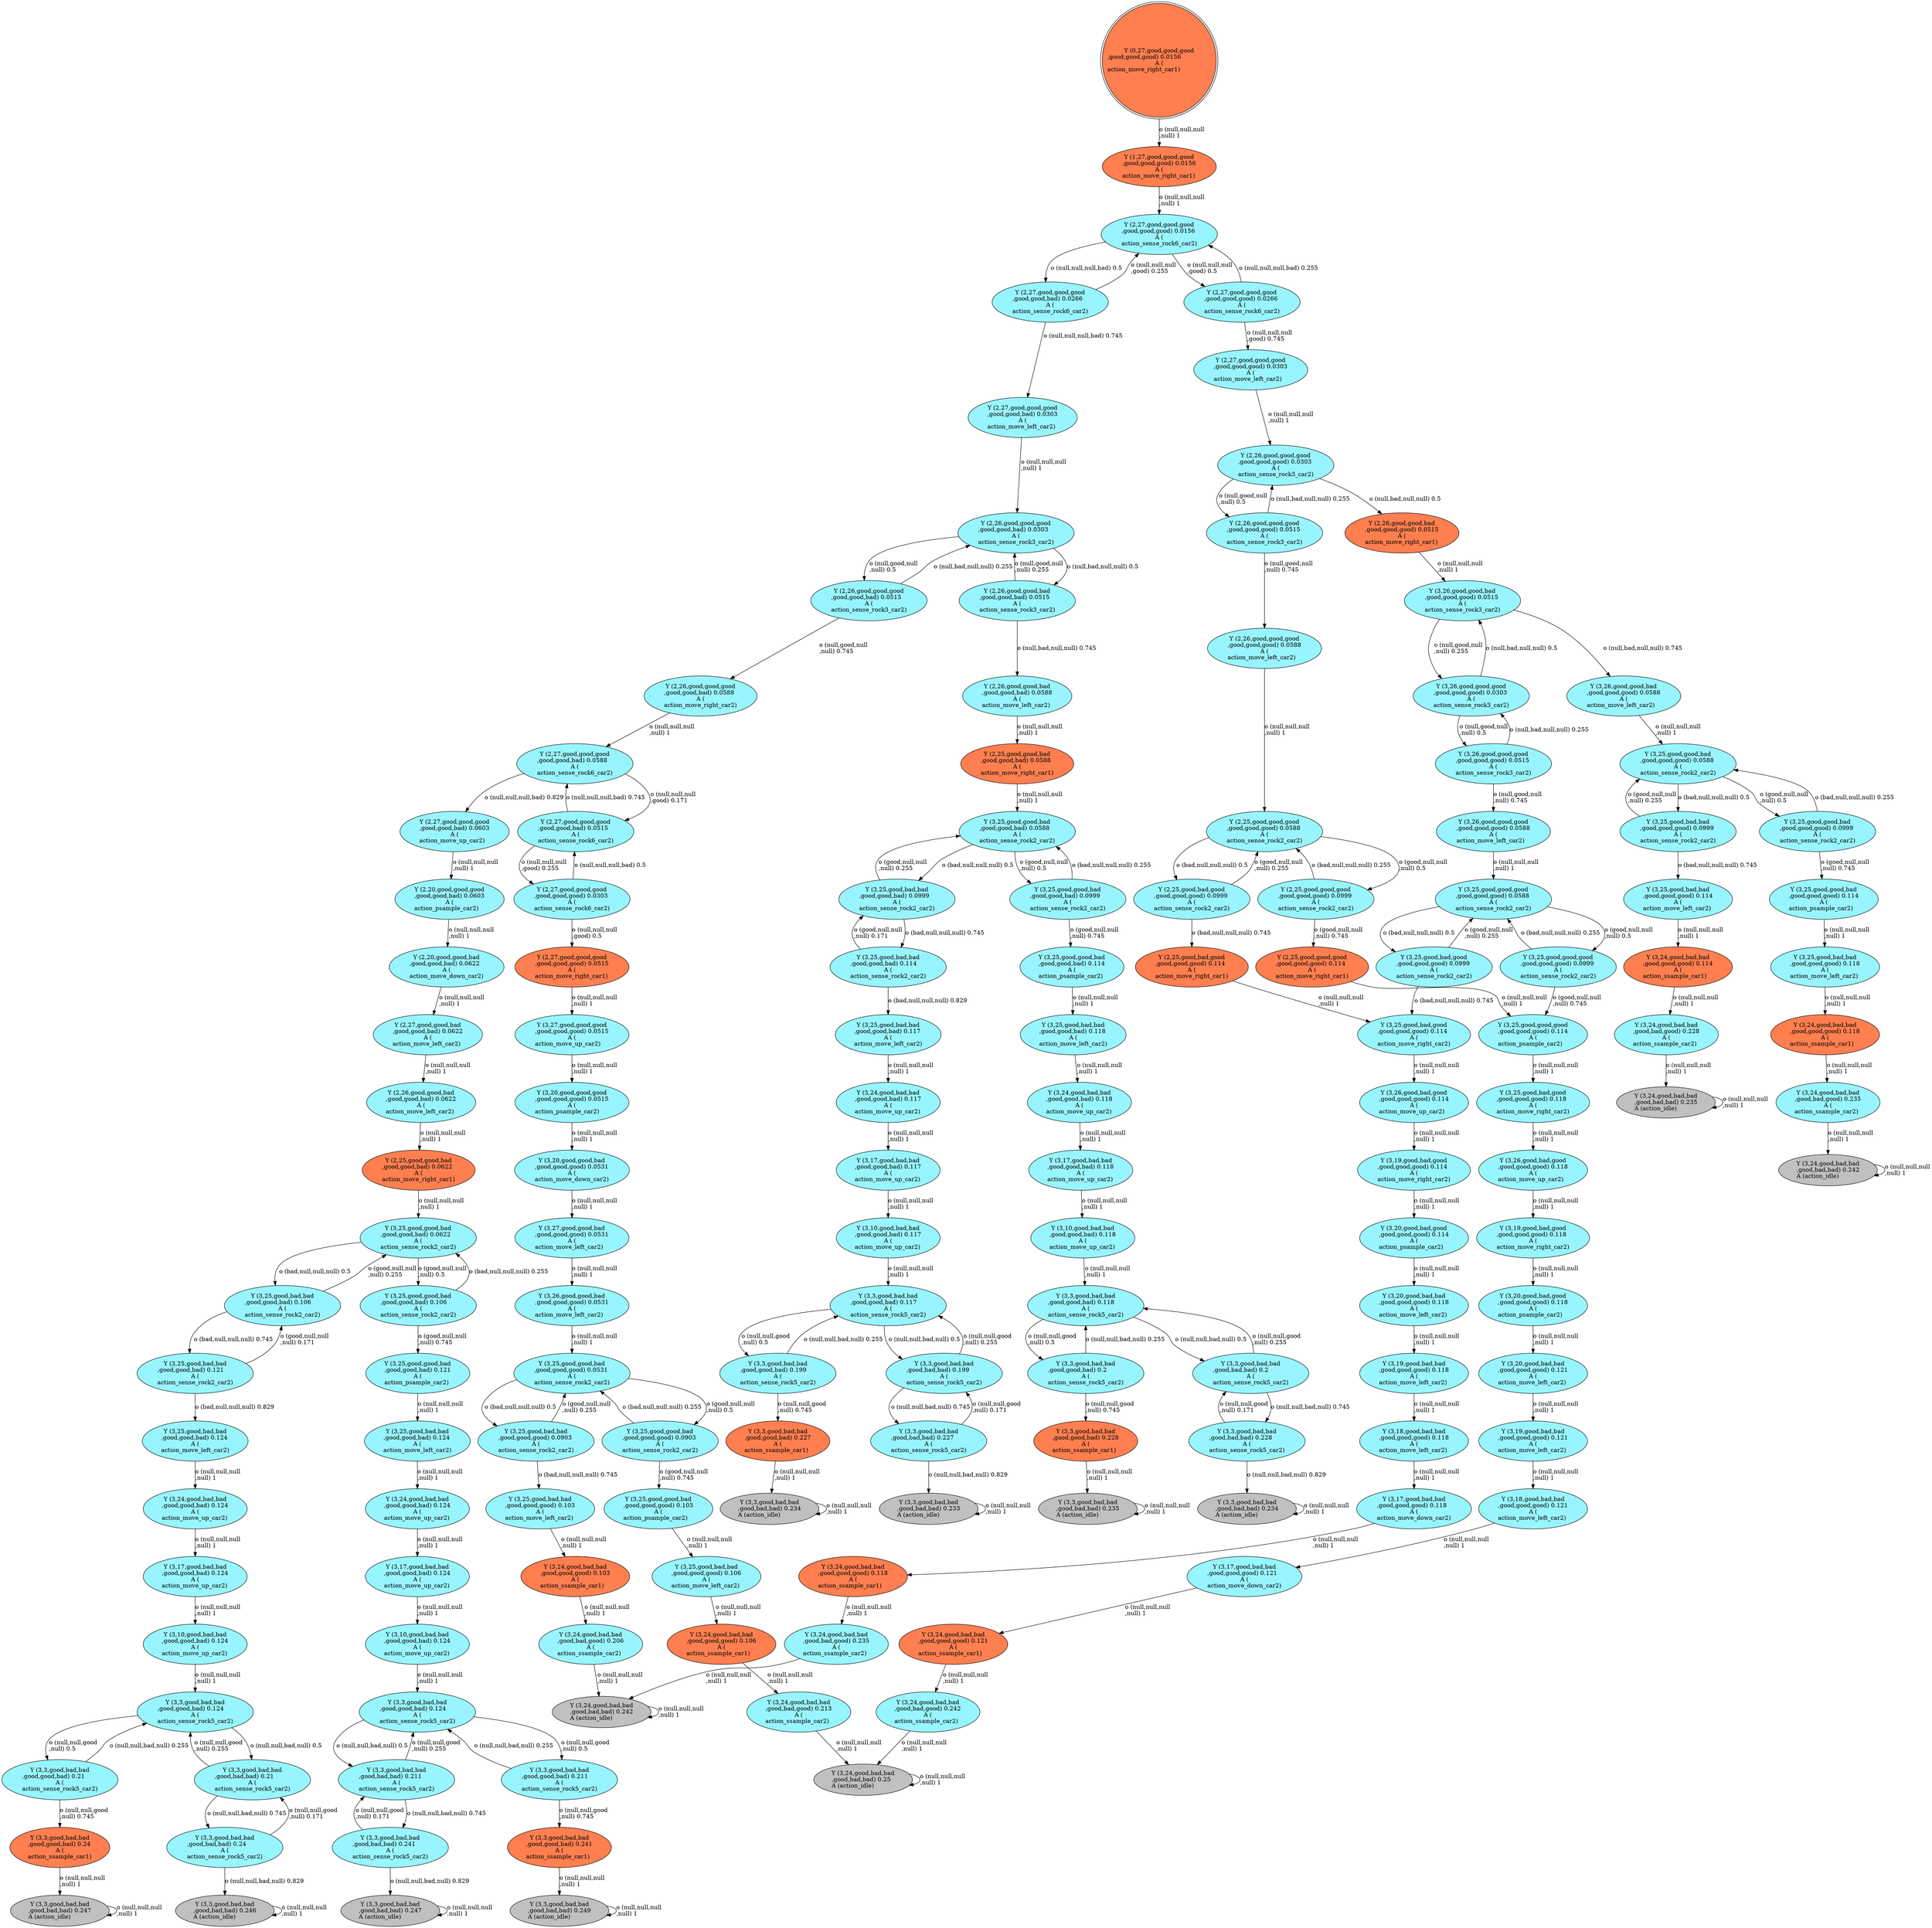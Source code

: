 digraph G {
root [color=black, fillcolor=coral, label="Y (0,27,good,good,good\n,good,good,good) 0.0156\lA (\naction_move_right_car1)\l", labeljust="l", shape=doublecircle, style=filled];
x0row198 [color=black, fillcolor=cadetblue1, label="Y (3,20,good,bad,bad\n,good,good,good) 0.121\lA (\naction_move_left_car2)\l", style=filled];
x0row208 [color=black, fillcolor=cadetblue1, label="Y (3,19,good,bad,bad\n,good,good,good) 0.121\lA (\naction_move_left_car2)\l", style=filled];
x0row293 [color=black, fillcolor=cadetblue1, label="Y (3,26,good,bad,good\n,good,good,good) 0.114\lA (\naction_move_up_car2)\l", style=filled];
x0row1513 [color=black, fillcolor=coral, label="Y (3,3,good,bad,bad\n,good,good,bad) 0.227\lA (\naction_ssample_car1)\l", style=filled];
x0row71 [color=black, fillcolor=cadetblue1, label="Y (2,26,good,good,good\n,good,good,good) 0.0515\lA (\naction_sense_rock3_car2)\l", style=filled];
x0row72 [color=black, fillcolor=coral, label="Y (2,26,good,good,bad\n,good,good,good) 0.0515\lA (\naction_move_right_car1)\l", style=filled];
x0row78 [color=black, fillcolor=cadetblue1, label="Y (3,26,good,good,good\n,good,good,good) 0.0515\lA (\naction_sense_rock3_car2)\l", style=filled];
x0row176 [color=black, fillcolor=cadetblue1, label="Y (3,19,good,bad,good\n,good,good,good) 0.118\lA (\naction_move_right_car2)\l", style=filled];
x0row186 [color=black, fillcolor=cadetblue1, label="Y (3,20,good,bad,good\n,good,good,good) 0.118\lA (\naction_psample_car2)\l", style=filled];
x0row36 [color=black, fillcolor=cadetblue1, label="Y (2,27,good,good,good\n,good,good,good) 0.0266\lA (\naction_sense_rock6_car2)\l", style=filled];
x0row37 [color=black, fillcolor=cadetblue1, label="Y (2,27,good,good,good\n,good,good,bad) 0.0266\lA (\naction_sense_rock6_car2)\l", style=filled];
x0row355 [color=black, fillcolor=cadetblue1, label="Y (3,18,good,bad,bad\n,good,good,good) 0.118\lA (\naction_move_left_car2)\l", style=filled];
x0row1445 [color=black, fillcolor=cadetblue1, label="Y (3,24,good,bad,bad\n,good,good,bad) 0.117\lA (\naction_move_up_car2)\l", style=filled];
x0row1458 [color=black, fillcolor=cadetblue1, label="Y (3,17,good,bad,bad\n,good,good,bad) 0.117\lA (\naction_move_up_car2)\l", style=filled];
x0row54 [color=black, fillcolor=cadetblue1, label="Y (2,26,good,good,good\n,good,good,good) 0.0303\lA (\naction_sense_rock3_car2)\l", style=filled];
x0row64 [color=black, fillcolor=cadetblue1, label="Y (3,26,good,good,good\n,good,good,good) 0.0303\lA (\naction_sense_rock3_car2)\l", style=filled];
x0row218 [color=black, fillcolor=cadetblue1, label="Y (3,18,good,bad,bad\n,good,good,good) 0.121\lA (\naction_move_left_car2)\l", style=filled];
x0row228 [color=black, fillcolor=cadetblue1, label="Y (3,17,good,bad,bad\n,good,good,good) 0.121\lA (\naction_move_down_car2)\l", style=filled];
x0row49 [color=black, fillcolor=cadetblue1, label="Y (2,27,good,good,good\n,good,good,good) 0.0303\lA (\naction_move_left_car2)\l", style=filled];
x0row239 [color=black, fillcolor=coral, label="Y (3,24,good,bad,bad\n,good,good,good) 0.121\lA (\naction_ssample_car1)\l", style=filled];
x0row246 [color=black, fillcolor=cadetblue1, label="Y (3,24,good,bad,bad\n,good,bad,good) 0.242\lA (\naction_ssample_car2)\l", style=filled];
x0row331 [color=black, fillcolor=cadetblue1, label="Y (3,20,good,bad,bad\n,good,good,good) 0.118\lA (\naction_move_left_car2)\l", style=filled];
x0row343 [color=black, fillcolor=cadetblue1, label="Y (3,19,good,bad,bad\n,good,good,good) 0.118\lA (\naction_move_left_car2)\l", style=filled];
x0row1279 [color=black, fillcolor=cadetblue1, label="Y (3,25,good,bad,bad\n,good,good,bad) 0.118\lA (\naction_move_left_car2)\l", style=filled];
x0row1280 [color=black, fillcolor=cadetblue1, label="Y (3,25,good,good,bad\n,good,good,bad) 0.0999\lA (\naction_sense_rock2_car2)\l", style=filled];
x0row1281 [color=black, fillcolor=cadetblue1, label="Y (3,25,good,bad,bad\n,good,good,bad) 0.0999\lA (\naction_sense_rock2_car2)\l", style=filled];
x0row1293 [color=black, fillcolor=cadetblue1, label="Y (3,25,good,good,bad\n,good,good,bad) 0.114\lA (\naction_psample_car2)\l", style=filled];
x0row121 [color=black, fillcolor=cadetblue1, label="Y (3,25,good,good,good\n,good,good,good) 0.0999\lA (\naction_sense_rock2_car2)\l", style=filled];
x0row127 [color=black, fillcolor=coral, label="Y (2,25,good,good,good\n,good,good,good) 0.114\lA (\naction_move_right_car1)\l", style=filled];
x0row1362 [color=black, fillcolor=cadetblue1, label="Y (3,3,good,bad,bad\n,good,bad,bad) 0.2\lA (\naction_sense_rock5_car2)\l", style=filled];
x0row1371 [color=black, fillcolor=coral, label="Y (3,3,good,bad,bad\n,good,good,bad) 0.228\lA (\naction_ssample_car1)\l", style=filled];
x0row106 [color=black, fillcolor=cadetblue1, label="Y (3,25,good,good,good\n,good,good,good) 0.0588\lA (\naction_sense_rock2_car2)\l", style=filled];
x0row112 [color=black, fillcolor=cadetblue1, label="Y (2,25,good,good,good\n,good,good,good) 0.0999\lA (\naction_sense_rock2_car2)\l", style=filled];
x0row113 [color=black, fillcolor=cadetblue1, label="Y (2,25,good,bad,good\n,good,good,good) 0.0999\lA (\naction_sense_rock2_car2)\l", style=filled];
x0row1544 [color=black, fillcolor=cadetblue1, label="Y (3,3,good,bad,bad\n,good,bad,bad) 0.227\lA (\naction_sense_rock5_car2)\l", style=filled];
x0row1555 [color=black, fillcolor=grey, label="Y (3,3,good,bad,bad\n,good,bad,bad) 0.233\lA (action_idle)\l", style=filled];
x0row1 [color=black, fillcolor=coral, label="Y (1,27,good,good,good\n,good,good,good) 0.0156\lA (\naction_move_right_car1)\l", style=filled];
x0row1130 [color=black, fillcolor=cadetblue1, label="Y (3,24,good,bad,bad\n,good,good,bad) 0.124\lA (\naction_move_up_car2)\l", style=filled];
x0row1141 [color=black, fillcolor=cadetblue1, label="Y (3,17,good,bad,bad\n,good,good,bad) 0.124\lA (\naction_move_up_car2)\l", style=filled];
x0row1152 [color=black, fillcolor=cadetblue1, label="Y (3,10,good,bad,bad\n,good,good,bad) 0.124\lA (\naction_move_up_car2)\l", style=filled];
x0row1163 [color=black, fillcolor=cadetblue1, label="Y (3,3,good,bad,bad\n,good,good,bad) 0.124\lA (\naction_sense_rock5_car2)\l", style=filled];
x0row1172 [color=black, fillcolor=grey, label="Y (3,3,good,bad,bad\n,good,bad,bad) 0.247\lA (action_idle)\l", style=filled];
x0row1176 [color=black, fillcolor=cadetblue1, label="Y (3,3,good,bad,bad\n,good,good,bad) 0.21\lA (\naction_sense_rock5_car2)\l", style=filled];
x0row1177 [color=black, fillcolor=cadetblue1, label="Y (3,3,good,bad,bad\n,good,bad,bad) 0.21\lA (\naction_sense_rock5_car2)\l", style=filled];
x0row1186 [color=black, fillcolor=coral, label="Y (3,3,good,bad,bad\n,good,good,bad) 0.24\lA (\naction_ssample_car1)\l", style=filled];
x0row135 [color=black, fillcolor=cadetblue1, label="Y (3,25,good,good,good\n,good,good,good) 0.114\lA (\naction_psample_car2)\l", style=filled];
x0row153 [color=black, fillcolor=cadetblue1, label="Y (3,25,good,bad,good\n,good,good,good) 0.118\lA (\naction_move_right_car2)\l", style=filled];
x0row412 [color=black, fillcolor=cadetblue1, label="Y (3,26,good,good,bad\n,good,good,good) 0.0515\lA (\naction_sense_rock3_car2)\l", style=filled];
x0row533 [color=black, fillcolor=cadetblue1, label="Y (3,25,good,good,bad\n,good,good,good) 0.114\lA (\naction_psample_car2)\l", style=filled];
x0row1315 [color=black, fillcolor=cadetblue1, label="Y (3,24,good,bad,bad\n,good,good,bad) 0.118\lA (\naction_move_up_car2)\l", style=filled];
x0row556 [color=black, fillcolor=coral, label="Y (3,24,good,bad,bad\n,good,good,good) 0.118\lA (\naction_ssample_car1)\l", style=filled];
x0row567 [color=black, fillcolor=cadetblue1, label="Y (3,24,good,bad,bad\n,good,bad,good) 0.235\lA (\naction_ssample_car2)\l", style=filled];
x0row921 [color=black, fillcolor=cadetblue1, label="Y (2,20,good,good,good\n,good,good,bad) 0.0603\lA (\naction_psample_car2)\l", style=filled];
x0row935 [color=black, fillcolor=cadetblue1, label="Y (2,20,good,good,bad\n,good,good,bad) 0.0622\lA (\naction_move_down_car2)\l", style=filled];
x0row1396 [color=black, fillcolor=cadetblue1, label="Y (3,3,good,bad,bad\n,good,bad,bad) 0.228\lA (\naction_sense_rock5_car2)\l", style=filled];
x0row658 [color=black, fillcolor=cadetblue1, label="Y (2,27,good,good,good\n,good,good,bad) 0.0303\lA (\naction_move_left_car2)\l", style=filled];
x0row663 [color=black, fillcolor=cadetblue1, label="Y (2,26,good,good,good\n,good,good,bad) 0.0303\lA (\naction_sense_rock3_car2)\l", style=filled];
x0row1036 [color=black, fillcolor=cadetblue1, label="Y (3,17,good,bad,bad\n,good,good,bad) 0.124\lA (\naction_move_up_car2)\l", style=filled];
x0row1044 [color=black, fillcolor=cadetblue1, label="Y (3,10,good,bad,bad\n,good,good,bad) 0.124\lA (\naction_move_up_car2)\l", style=filled];
x0row901 [color=black, fillcolor=cadetblue1, label="Y (3,24,good,bad,bad\n,good,bad,good) 0.206\lA (\naction_ssample_car2)\l", style=filled];
x0row1327 [color=black, fillcolor=cadetblue1, label="Y (3,17,good,bad,bad\n,good,good,bad) 0.118\lA (\naction_move_up_car2)\l", style=filled];
x0row1337 [color=black, fillcolor=cadetblue1, label="Y (3,10,good,bad,bad\n,good,good,bad) 0.118\lA (\naction_move_up_car2)\l", style=filled];
x0row996 [color=black, fillcolor=cadetblue1, label="Y (3,25,good,bad,bad\n,good,good,bad) 0.124\lA (\naction_move_left_car2)\l", style=filled];
x0row998 [color=black, fillcolor=cadetblue1, label="Y (3,25,good,bad,bad\n,good,good,bad) 0.106\lA (\naction_sense_rock2_car2)\l", style=filled];
x0row997 [color=black, fillcolor=cadetblue1, label="Y (3,25,good,good,bad\n,good,good,bad) 0.106\lA (\naction_sense_rock2_car2)\l", style=filled];
x0row1008 [color=black, fillcolor=cadetblue1, label="Y (3,25,good,good,bad\n,good,good,bad) 0.121\lA (\naction_psample_car2)\l", style=filled];
x0row972 [color=black, fillcolor=coral, label="Y (2,25,good,good,bad\n,good,good,bad) 0.0622\lA (\naction_move_right_car1)\l", style=filled];
x0row980 [color=black, fillcolor=cadetblue1, label="Y (3,25,good,good,bad\n,good,good,bad) 0.0622\lA (\naction_sense_rock2_car2)\l", style=filled];
x0row255 [color=black, fillcolor=grey, label="Y (3,24,good,bad,bad\n,good,bad,bad) 0.25\lA (action_idle)\l", style=filled];
x0row367 [color=black, fillcolor=cadetblue1, label="Y (3,17,good,bad,bad\n,good,good,good) 0.118\lA (\naction_move_down_car2)\l", style=filled];
x0row380 [color=black, fillcolor=coral, label="Y (3,24,good,bad,bad\n,good,good,good) 0.118\lA (\naction_ssample_car1)\l", style=filled];
x0row389 [color=black, fillcolor=cadetblue1, label="Y (3,24,good,bad,bad\n,good,bad,good) 0.235\lA (\naction_ssample_car2)\l", style=filled];
x0row263 [color=black, fillcolor=cadetblue1, label="Y (3,25,good,bad,good\n,good,good,good) 0.0999\lA (\naction_sense_rock2_car2)\l", style=filled];
x0row269 [color=black, fillcolor=coral, label="Y (2,25,good,bad,good\n,good,good,good) 0.114\lA (\naction_move_right_car1)\l", style=filled];
x0row277 [color=black, fillcolor=cadetblue1, label="Y (3,25,good,bad,good\n,good,good,good) 0.114\lA (\naction_move_right_car2)\l", style=filled];
x0row305 [color=black, fillcolor=cadetblue1, label="Y (3,19,good,bad,good\n,good,good,good) 0.114\lA (\naction_move_right_car2)\l", style=filled];
x0row317 [color=black, fillcolor=cadetblue1, label="Y (3,20,good,bad,good\n,good,good,good) 0.114\lA (\naction_psample_car2)\l", style=filled];
x0row13 [color=black, fillcolor=cadetblue1, label="Y (2,27,good,good,good\n,good,good,good) 0.0156\lA (\naction_sense_rock6_car2)\l", style=filled];
x0row1471 [color=black, fillcolor=cadetblue1, label="Y (3,10,good,bad,bad\n,good,good,bad) 0.117\lA (\naction_move_up_car2)\l", style=filled];
x0row1484 [color=black, fillcolor=cadetblue1, label="Y (3,3,good,bad,bad\n,good,good,bad) 0.117\lA (\naction_sense_rock5_car2)\l", style=filled];
x0row1495 [color=black, fillcolor=grey, label="Y (3,3,good,bad,bad\n,good,bad,bad) 0.234\lA (action_idle)\l", style=filled];
x0row1502 [color=black, fillcolor=cadetblue1, label="Y (3,3,good,bad,bad\n,good,bad,bad) 0.199\lA (\naction_sense_rock5_car2)\l", style=filled];
x0row1501 [color=black, fillcolor=cadetblue1, label="Y (3,3,good,bad,bad\n,good,good,bad) 0.199\lA (\naction_sense_rock5_car2)\l", style=filled];
x0row164 [color=black, fillcolor=cadetblue1, label="Y (3,26,good,bad,good\n,good,good,good) 0.118\lA (\naction_move_up_car2)\l", style=filled];
x0row86 [color=black, fillcolor=cadetblue1, label="Y (2,26,good,good,good\n,good,good,good) 0.0588\lA (\naction_move_left_car2)\l", style=filled];
x0row92 [color=black, fillcolor=cadetblue1, label="Y (3,26,good,good,good\n,good,good,good) 0.0588\lA (\naction_move_left_car2)\l", style=filled];
x0row95 [color=black, fillcolor=cadetblue1, label="Y (2,25,good,good,good\n,good,good,good) 0.0588\lA (\naction_sense_rock2_car2)\l", style=filled];
x0row950 [color=black, fillcolor=cadetblue1, label="Y (2,27,good,good,bad\n,good,good,bad) 0.0622\lA (\naction_move_left_car2)\l", style=filled];
x0row961 [color=black, fillcolor=cadetblue1, label="Y (2,26,good,good,bad\n,good,good,bad) 0.0622\lA (\naction_move_left_car2)\l", style=filled];
x0row1089 [color=black, fillcolor=cadetblue1, label="Y (3,3,good,bad,bad\n,good,bad,bad) 0.241\lA (\naction_sense_rock5_car2)\l", style=filled];
x0row1096 [color=black, fillcolor=grey, label="Y (3,3,good,bad,bad\n,good,bad,bad) 0.247\lA (action_idle)\l", style=filled];
x0row857 [color=black, fillcolor=coral, label="Y (3,24,good,bad,bad\n,good,good,good) 0.106\lA (\naction_ssample_car1)\l", style=filled];
x0row866 [color=black, fillcolor=cadetblue1, label="Y (3,24,good,bad,bad\n,good,bad,good) 0.213\lA (\naction_ssample_car2)\l", style=filled];
x0row1026 [color=black, fillcolor=cadetblue1, label="Y (3,24,good,bad,bad\n,good,good,bad) 0.124\lA (\naction_move_up_car2)\l", style=filled];
x0row520 [color=black, fillcolor=cadetblue1, label="Y (3,25,good,bad,bad\n,good,good,good) 0.0999\lA (\naction_sense_rock2_car2)\l", style=filled];
x0row518 [color=black, fillcolor=cadetblue1, label="Y (3,25,good,bad,bad\n,good,good,good) 0.118\lA (\naction_move_left_car2)\l", style=filled];
x0row519 [color=black, fillcolor=cadetblue1, label="Y (3,25,good,good,bad\n,good,good,good) 0.0999\lA (\naction_sense_rock2_car2)\l", style=filled];
x0row813 [color=black, fillcolor=cadetblue1, label="Y (3,25,good,good,bad\n,good,good,good) 0.0531\lA (\naction_sense_rock2_car2)\l", style=filled];
x0row825 [color=black, fillcolor=cadetblue1, label="Y (3,25,good,bad,bad\n,good,good,good) 0.106\lA (\naction_move_left_car2)\l", style=filled];
x0row826 [color=black, fillcolor=cadetblue1, label="Y (3,25,good,good,bad\n,good,good,good) 0.0903\lA (\naction_sense_rock2_car2)\l", style=filled];
x0row827 [color=black, fillcolor=cadetblue1, label="Y (3,25,good,bad,bad\n,good,good,good) 0.0903\lA (\naction_sense_rock2_car2)\l", style=filled];
x0row1405 [color=black, fillcolor=grey, label="Y (3,3,good,bad,bad\n,good,bad,bad) 0.234\lA (action_idle)\l", style=filled];
x0row793 [color=black, fillcolor=cadetblue1, label="Y (3,27,good,good,bad\n,good,good,good) 0.0531\lA (\naction_move_left_car2)\l", style=filled];
x0row803 [color=black, fillcolor=cadetblue1, label="Y (3,26,good,good,bad\n,good,good,good) 0.0531\lA (\naction_move_left_car2)\l", style=filled];
x0row883 [color=black, fillcolor=cadetblue1, label="Y (3,25,good,bad,bad\n,good,good,good) 0.103\lA (\naction_move_left_car2)\l", style=filled];
x0row891 [color=black, fillcolor=coral, label="Y (3,24,good,bad,bad\n,good,good,good) 0.103\lA (\naction_ssample_car1)\l", style=filled];
x0row681 [color=black, fillcolor=cadetblue1, label="Y (2,26,good,good,bad\n,good,good,bad) 0.0515\lA (\naction_sense_rock3_car2)\l", style=filled];
x0row680 [color=black, fillcolor=cadetblue1, label="Y (2,26,good,good,good\n,good,good,bad) 0.0515\lA (\naction_sense_rock3_car2)\l", style=filled];
x0row695 [color=black, fillcolor=cadetblue1, label="Y (2,26,good,good,good\n,good,good,bad) 0.0588\lA (\naction_move_right_car2)\l", style=filled];
x0row768 [color=black, fillcolor=cadetblue1, label="Y (3,20,good,good,good\n,good,good,good) 0.0515\lA (\naction_psample_car2)\l", style=filled];
x0row779 [color=black, fillcolor=cadetblue1, label="Y (3,20,good,good,bad\n,good,good,good) 0.0531\lA (\naction_move_down_car2)\l", style=filled];
x0row1422 [color=black, fillcolor=cadetblue1, label="Y (3,25,good,bad,bad\n,good,good,bad) 0.114\lA (\naction_sense_rock2_car2)\l", style=filled];
x0row1435 [color=black, fillcolor=cadetblue1, label="Y (3,25,good,bad,bad\n,good,good,bad) 0.117\lA (\naction_move_left_car2)\l", style=filled];
x0row1211 [color=black, fillcolor=cadetblue1, label="Y (3,3,good,bad,bad\n,good,bad,bad) 0.24\lA (\naction_sense_rock5_car2)\l", style=filled];
x0row1220 [color=black, fillcolor=grey, label="Y (3,3,good,bad,bad\n,good,bad,bad) 0.246\lA (action_idle)\l", style=filled];
x0row1241 [color=black, fillcolor=cadetblue1, label="Y (2,26,good,good,bad\n,good,good,bad) 0.0588\lA (\naction_move_left_car2)\l", style=filled];
x0row1250 [color=black, fillcolor=coral, label="Y (2,25,good,good,bad\n,good,good,bad) 0.0588\lA (\naction_move_right_car1)\l", style=filled];
x0row1261 [color=black, fillcolor=cadetblue1, label="Y (3,25,good,good,bad\n,good,good,bad) 0.0588\lA (\naction_sense_rock2_car2)\l", style=filled];
x0row400 [color=black, fillcolor=grey, label="Y (3,24,good,bad,bad\n,good,bad,bad) 0.242\lA (action_idle)\l", style=filled];
x0row579 [color=black, fillcolor=grey, label="Y (3,24,good,bad,bad\n,good,bad,bad) 0.242\lA (action_idle)\l", style=filled];
x0row752 [color=black, fillcolor=coral, label="Y (2,27,good,good,good\n,good,good,good) 0.0515\lA (\naction_move_right_car1)\l", style=filled];
x0row754 [color=black, fillcolor=cadetblue1, label="Y (3,27,good,good,good\n,good,good,good) 0.0515\lA (\naction_move_up_car2)\l", style=filled];
x0row838 [color=black, fillcolor=cadetblue1, label="Y (3,25,good,good,bad\n,good,good,good) 0.103\lA (\naction_psample_car2)\l", style=filled];
x0row1053 [color=black, fillcolor=cadetblue1, label="Y (3,3,good,bad,bad\n,good,good,bad) 0.124\lA (\naction_sense_rock5_car2)\l", style=filled];
x0row1060 [color=black, fillcolor=grey, label="Y (3,3,good,bad,bad\n,good,bad,bad) 0.249\lA (action_idle)\l", style=filled];
x0row1062 [color=black, fillcolor=cadetblue1, label="Y (3,3,good,bad,bad\n,good,good,bad) 0.211\lA (\naction_sense_rock5_car2)\l", style=filled];
x0row1063 [color=black, fillcolor=cadetblue1, label="Y (3,3,good,bad,bad\n,good,bad,bad) 0.211\lA (\naction_sense_rock5_car2)\l", style=filled];
x0row1070 [color=black, fillcolor=coral, label="Y (3,3,good,bad,bad\n,good,good,bad) 0.241\lA (\naction_ssample_car1)\l", style=filled];
x0row705 [color=black, fillcolor=cadetblue1, label="Y (2,27,good,good,good\n,good,good,bad) 0.0588\lA (\naction_sense_rock6_car2)\l", style=filled];
x0row725 [color=black, fillcolor=cadetblue1, label="Y (2,27,good,good,good\n,good,good,bad) 0.0515\lA (\naction_sense_rock6_car2)\l", style=filled];
x0row726 [color=black, fillcolor=cadetblue1, label="Y (2,27,good,good,good\n,good,good,bad) 0.0603\lA (\naction_move_up_car2)\l", style=filled];
x0row1348 [color=black, fillcolor=cadetblue1, label="Y (3,3,good,bad,bad\n,good,good,bad) 0.118\lA (\naction_sense_rock5_car2)\l", style=filled];
x0row1357 [color=black, fillcolor=grey, label="Y (3,3,good,bad,bad\n,good,bad,bad) 0.235\lA (action_idle)\l", style=filled];
x0row1361 [color=black, fillcolor=cadetblue1, label="Y (3,3,good,bad,bad\n,good,good,bad) 0.2\lA (\naction_sense_rock5_car2)\l", style=filled];
x0row739 [color=black, fillcolor=cadetblue1, label="Y (2,27,good,good,good\n,good,good,good) 0.0303\lA (\naction_sense_rock6_car2)\l", style=filled];
x0row618 [color=black, fillcolor=cadetblue1, label="Y (3,24,good,bad,bad\n,good,bad,good) 0.228\lA (\naction_ssample_car2)\l", style=filled];
x0row632 [color=black, fillcolor=grey, label="Y (3,24,good,bad,bad\n,good,bad,bad) 0.235\lA (action_idle)\l", style=filled];
x0row503 [color=black, fillcolor=cadetblue1, label="Y (3,25,good,good,bad\n,good,good,good) 0.0588\lA (\naction_sense_rock2_car2)\l", style=filled];
x0row1111 [color=black, fillcolor=cadetblue1, label="Y (3,25,good,bad,bad\n,good,good,bad) 0.121\lA (\naction_sense_rock2_car2)\l", style=filled];
x0row1122 [color=black, fillcolor=cadetblue1, label="Y (3,25,good,bad,bad\n,good,good,bad) 0.124\lA (\naction_move_left_car2)\l", style=filled];
x0row596 [color=black, fillcolor=cadetblue1, label="Y (3,25,good,bad,bad\n,good,good,good) 0.114\lA (\naction_move_left_car2)\l", style=filled];
x0row606 [color=black, fillcolor=coral, label="Y (3,24,good,bad,bad\n,good,good,good) 0.114\lA (\naction_ssample_car1)\l", style=filled];
x0row432 [color=black, fillcolor=cadetblue1, label="Y (3,26,good,good,bad\n,good,good,good) 0.0588\lA (\naction_move_left_car2)\l", style=filled];
root -> x0row1  [label="o (null,null,null\n,null) 1\l"];
x0row1 -> x0row13  [label="o (null,null,null\n,null) 1\l"];
x0row13 -> x0row36  [label="o (null,null,null\n,good) 0.5\l"];
x0row13 -> x0row37  [label="o (null,null,null,bad) 0.5\l"];
x0row36 -> x0row49  [label="o (null,null,null\n,good) 0.745\l"];
x0row36 -> x0row13  [label="o (null,null,null,bad) 0.255\l"];
x0row49 -> x0row54  [label="o (null,null,null\n,null) 1\l"];
x0row54 -> x0row71  [label="o (null,good,null\n,null) 0.5\l"];
x0row54 -> x0row72  [label="o (null,bad,null,null) 0.5\l"];
x0row71 -> x0row86  [label="o (null,good,null\n,null) 0.745\l"];
x0row71 -> x0row54  [label="o (null,bad,null,null) 0.255\l"];
x0row86 -> x0row95  [label="o (null,null,null\n,null) 1\l"];
x0row95 -> x0row112  [label="o (good,null,null\n,null) 0.5\l"];
x0row95 -> x0row113  [label="o (bad,null,null,null) 0.5\l"];
x0row112 -> x0row127  [label="o (good,null,null\n,null) 0.745\l"];
x0row112 -> x0row95  [label="o (bad,null,null,null) 0.255\l"];
x0row127 -> x0row135  [label="o (null,null,null\n,null) 1\l"];
x0row135 -> x0row153  [label="o (null,null,null\n,null) 1\l"];
x0row153 -> x0row164  [label="o (null,null,null\n,null) 1\l"];
x0row164 -> x0row176  [label="o (null,null,null\n,null) 1\l"];
x0row176 -> x0row186  [label="o (null,null,null\n,null) 1\l"];
x0row186 -> x0row198  [label="o (null,null,null\n,null) 1\l"];
x0row198 -> x0row208  [label="o (null,null,null\n,null) 1\l"];
x0row208 -> x0row218  [label="o (null,null,null\n,null) 1\l"];
x0row218 -> x0row228  [label="o (null,null,null\n,null) 1\l"];
x0row228 -> x0row239  [label="o (null,null,null\n,null) 1\l"];
x0row239 -> x0row246  [label="o (null,null,null\n,null) 1\l"];
x0row246 -> x0row255  [label="o (null,null,null\n,null) 1\l"];
x0row255 -> x0row255  [label="o (null,null,null\n,null) 1\l"];
x0row113 -> x0row95  [label="o (good,null,null\n,null) 0.255\l"];
x0row113 -> x0row269  [label="o (bad,null,null,null) 0.745\l"];
x0row269 -> x0row277  [label="o (null,null,null\n,null) 1\l"];
x0row277 -> x0row293  [label="o (null,null,null\n,null) 1\l"];
x0row293 -> x0row305  [label="o (null,null,null\n,null) 1\l"];
x0row305 -> x0row317  [label="o (null,null,null\n,null) 1\l"];
x0row317 -> x0row331  [label="o (null,null,null\n,null) 1\l"];
x0row331 -> x0row343  [label="o (null,null,null\n,null) 1\l"];
x0row343 -> x0row355  [label="o (null,null,null\n,null) 1\l"];
x0row355 -> x0row367  [label="o (null,null,null\n,null) 1\l"];
x0row367 -> x0row380  [label="o (null,null,null\n,null) 1\l"];
x0row380 -> x0row389  [label="o (null,null,null\n,null) 1\l"];
x0row389 -> x0row400  [label="o (null,null,null\n,null) 1\l"];
x0row400 -> x0row400  [label="o (null,null,null\n,null) 1\l"];
x0row72 -> x0row412  [label="o (null,null,null\n,null) 1\l"];
x0row412 -> x0row64  [label="o (null,good,null\n,null) 0.255\l"];
x0row412 -> x0row432  [label="o (null,bad,null,null) 0.745\l"];
x0row64 -> x0row78  [label="o (null,good,null\n,null) 0.5\l"];
x0row64 -> x0row412  [label="o (null,bad,null,null) 0.5\l"];
x0row78 -> x0row92  [label="o (null,good,null\n,null) 0.745\l"];
x0row78 -> x0row64  [label="o (null,bad,null,null) 0.255\l"];
x0row92 -> x0row106  [label="o (null,null,null\n,null) 1\l"];
x0row106 -> x0row121  [label="o (good,null,null\n,null) 0.5\l"];
x0row106 -> x0row263  [label="o (bad,null,null,null) 0.5\l"];
x0row121 -> x0row135  [label="o (good,null,null\n,null) 0.745\l"];
x0row121 -> x0row106  [label="o (bad,null,null,null) 0.255\l"];
x0row263 -> x0row106  [label="o (good,null,null\n,null) 0.255\l"];
x0row263 -> x0row277  [label="o (bad,null,null,null) 0.745\l"];
x0row432 -> x0row503  [label="o (null,null,null\n,null) 1\l"];
x0row503 -> x0row519  [label="o (good,null,null\n,null) 0.5\l"];
x0row503 -> x0row520  [label="o (bad,null,null,null) 0.5\l"];
x0row519 -> x0row533  [label="o (good,null,null\n,null) 0.745\l"];
x0row519 -> x0row503  [label="o (bad,null,null,null) 0.255\l"];
x0row533 -> x0row518  [label="o (null,null,null\n,null) 1\l"];
x0row518 -> x0row556  [label="o (null,null,null\n,null) 1\l"];
x0row556 -> x0row567  [label="o (null,null,null\n,null) 1\l"];
x0row567 -> x0row579  [label="o (null,null,null\n,null) 1\l"];
x0row579 -> x0row579  [label="o (null,null,null\n,null) 1\l"];
x0row520 -> x0row503  [label="o (good,null,null\n,null) 0.255\l"];
x0row520 -> x0row596  [label="o (bad,null,null,null) 0.745\l"];
x0row596 -> x0row606  [label="o (null,null,null\n,null) 1\l"];
x0row606 -> x0row618  [label="o (null,null,null\n,null) 1\l"];
x0row618 -> x0row632  [label="o (null,null,null\n,null) 1\l"];
x0row632 -> x0row632  [label="o (null,null,null\n,null) 1\l"];
x0row37 -> x0row13  [label="o (null,null,null\n,good) 0.255\l"];
x0row37 -> x0row658  [label="o (null,null,null,bad) 0.745\l"];
x0row658 -> x0row663  [label="o (null,null,null\n,null) 1\l"];
x0row663 -> x0row680  [label="o (null,good,null\n,null) 0.5\l"];
x0row663 -> x0row681  [label="o (null,bad,null,null) 0.5\l"];
x0row680 -> x0row695  [label="o (null,good,null\n,null) 0.745\l"];
x0row680 -> x0row663  [label="o (null,bad,null,null) 0.255\l"];
x0row695 -> x0row705  [label="o (null,null,null\n,null) 1\l"];
x0row705 -> x0row725  [label="o (null,null,null\n,good) 0.171\l"];
x0row705 -> x0row726  [label="o (null,null,null,bad) 0.829\l"];
x0row725 -> x0row739  [label="o (null,null,null\n,good) 0.255\l"];
x0row725 -> x0row705  [label="o (null,null,null,bad) 0.745\l"];
x0row739 -> x0row752  [label="o (null,null,null\n,good) 0.5\l"];
x0row739 -> x0row725  [label="o (null,null,null,bad) 0.5\l"];
x0row752 -> x0row754  [label="o (null,null,null\n,null) 1\l"];
x0row754 -> x0row768  [label="o (null,null,null\n,null) 1\l"];
x0row768 -> x0row779  [label="o (null,null,null\n,null) 1\l"];
x0row779 -> x0row793  [label="o (null,null,null\n,null) 1\l"];
x0row793 -> x0row803  [label="o (null,null,null\n,null) 1\l"];
x0row803 -> x0row813  [label="o (null,null,null\n,null) 1\l"];
x0row813 -> x0row826  [label="o (good,null,null\n,null) 0.5\l"];
x0row813 -> x0row827  [label="o (bad,null,null,null) 0.5\l"];
x0row826 -> x0row838  [label="o (good,null,null\n,null) 0.745\l"];
x0row826 -> x0row813  [label="o (bad,null,null,null) 0.255\l"];
x0row838 -> x0row825  [label="o (null,null,null\n,null) 1\l"];
x0row825 -> x0row857  [label="o (null,null,null\n,null) 1\l"];
x0row857 -> x0row866  [label="o (null,null,null\n,null) 1\l"];
x0row866 -> x0row255  [label="o (null,null,null\n,null) 1\l"];
x0row827 -> x0row813  [label="o (good,null,null\n,null) 0.255\l"];
x0row827 -> x0row883  [label="o (bad,null,null,null) 0.745\l"];
x0row883 -> x0row891  [label="o (null,null,null\n,null) 1\l"];
x0row891 -> x0row901  [label="o (null,null,null\n,null) 1\l"];
x0row901 -> x0row400  [label="o (null,null,null\n,null) 1\l"];
x0row726 -> x0row921  [label="o (null,null,null\n,null) 1\l"];
x0row921 -> x0row935  [label="o (null,null,null\n,null) 1\l"];
x0row935 -> x0row950  [label="o (null,null,null\n,null) 1\l"];
x0row950 -> x0row961  [label="o (null,null,null\n,null) 1\l"];
x0row961 -> x0row972  [label="o (null,null,null\n,null) 1\l"];
x0row972 -> x0row980  [label="o (null,null,null\n,null) 1\l"];
x0row980 -> x0row997  [label="o (good,null,null\n,null) 0.5\l"];
x0row980 -> x0row998  [label="o (bad,null,null,null) 0.5\l"];
x0row997 -> x0row1008  [label="o (good,null,null\n,null) 0.745\l"];
x0row997 -> x0row980  [label="o (bad,null,null,null) 0.255\l"];
x0row1008 -> x0row996  [label="o (null,null,null\n,null) 1\l"];
x0row996 -> x0row1026  [label="o (null,null,null\n,null) 1\l"];
x0row1026 -> x0row1036  [label="o (null,null,null\n,null) 1\l"];
x0row1036 -> x0row1044  [label="o (null,null,null\n,null) 1\l"];
x0row1044 -> x0row1053  [label="o (null,null,null\n,null) 1\l"];
x0row1053 -> x0row1062  [label="o (null,null,good\n,null) 0.5\l"];
x0row1053 -> x0row1063  [label="o (null,null,bad,null) 0.5\l"];
x0row1062 -> x0row1070  [label="o (null,null,good\n,null) 0.745\l"];
x0row1062 -> x0row1053  [label="o (null,null,bad,null) 0.255\l"];
x0row1070 -> x0row1060  [label="o (null,null,null\n,null) 1\l"];
x0row1060 -> x0row1060  [label="o (null,null,null\n,null) 1\l"];
x0row1063 -> x0row1053  [label="o (null,null,good\n,null) 0.255\l"];
x0row1063 -> x0row1089  [label="o (null,null,bad,null) 0.745\l"];
x0row1089 -> x0row1063  [label="o (null,null,good\n,null) 0.171\l"];
x0row1089 -> x0row1096  [label="o (null,null,bad,null) 0.829\l"];
x0row1096 -> x0row1096  [label="o (null,null,null\n,null) 1\l"];
x0row998 -> x0row980  [label="o (good,null,null\n,null) 0.255\l"];
x0row998 -> x0row1111  [label="o (bad,null,null,null) 0.745\l"];
x0row1111 -> x0row998  [label="o (good,null,null\n,null) 0.171\l"];
x0row1111 -> x0row1122  [label="o (bad,null,null,null) 0.829\l"];
x0row1122 -> x0row1130  [label="o (null,null,null\n,null) 1\l"];
x0row1130 -> x0row1141  [label="o (null,null,null\n,null) 1\l"];
x0row1141 -> x0row1152  [label="o (null,null,null\n,null) 1\l"];
x0row1152 -> x0row1163  [label="o (null,null,null\n,null) 1\l"];
x0row1163 -> x0row1176  [label="o (null,null,good\n,null) 0.5\l"];
x0row1163 -> x0row1177  [label="o (null,null,bad,null) 0.5\l"];
x0row1176 -> x0row1186  [label="o (null,null,good\n,null) 0.745\l"];
x0row1176 -> x0row1163  [label="o (null,null,bad,null) 0.255\l"];
x0row1186 -> x0row1172  [label="o (null,null,null\n,null) 1\l"];
x0row1172 -> x0row1172  [label="o (null,null,null\n,null) 1\l"];
x0row1177 -> x0row1163  [label="o (null,null,good\n,null) 0.255\l"];
x0row1177 -> x0row1211  [label="o (null,null,bad,null) 0.745\l"];
x0row1211 -> x0row1177  [label="o (null,null,good\n,null) 0.171\l"];
x0row1211 -> x0row1220  [label="o (null,null,bad,null) 0.829\l"];
x0row1220 -> x0row1220  [label="o (null,null,null\n,null) 1\l"];
x0row681 -> x0row663  [label="o (null,good,null\n,null) 0.255\l"];
x0row681 -> x0row1241  [label="o (null,bad,null,null) 0.745\l"];
x0row1241 -> x0row1250  [label="o (null,null,null\n,null) 1\l"];
x0row1250 -> x0row1261  [label="o (null,null,null\n,null) 1\l"];
x0row1261 -> x0row1280  [label="o (good,null,null\n,null) 0.5\l"];
x0row1261 -> x0row1281  [label="o (bad,null,null,null) 0.5\l"];
x0row1280 -> x0row1293  [label="o (good,null,null\n,null) 0.745\l"];
x0row1280 -> x0row1261  [label="o (bad,null,null,null) 0.255\l"];
x0row1293 -> x0row1279  [label="o (null,null,null\n,null) 1\l"];
x0row1279 -> x0row1315  [label="o (null,null,null\n,null) 1\l"];
x0row1315 -> x0row1327  [label="o (null,null,null\n,null) 1\l"];
x0row1327 -> x0row1337  [label="o (null,null,null\n,null) 1\l"];
x0row1337 -> x0row1348  [label="o (null,null,null\n,null) 1\l"];
x0row1348 -> x0row1361  [label="o (null,null,good\n,null) 0.5\l"];
x0row1348 -> x0row1362  [label="o (null,null,bad,null) 0.5\l"];
x0row1361 -> x0row1371  [label="o (null,null,good\n,null) 0.745\l"];
x0row1361 -> x0row1348  [label="o (null,null,bad,null) 0.255\l"];
x0row1371 -> x0row1357  [label="o (null,null,null\n,null) 1\l"];
x0row1357 -> x0row1357  [label="o (null,null,null\n,null) 1\l"];
x0row1362 -> x0row1348  [label="o (null,null,good\n,null) 0.255\l"];
x0row1362 -> x0row1396  [label="o (null,null,bad,null) 0.745\l"];
x0row1396 -> x0row1362  [label="o (null,null,good\n,null) 0.171\l"];
x0row1396 -> x0row1405  [label="o (null,null,bad,null) 0.829\l"];
x0row1405 -> x0row1405  [label="o (null,null,null\n,null) 1\l"];
x0row1281 -> x0row1261  [label="o (good,null,null\n,null) 0.255\l"];
x0row1281 -> x0row1422  [label="o (bad,null,null,null) 0.745\l"];
x0row1422 -> x0row1281  [label="o (good,null,null\n,null) 0.171\l"];
x0row1422 -> x0row1435  [label="o (bad,null,null,null) 0.829\l"];
x0row1435 -> x0row1445  [label="o (null,null,null\n,null) 1\l"];
x0row1445 -> x0row1458  [label="o (null,null,null\n,null) 1\l"];
x0row1458 -> x0row1471  [label="o (null,null,null\n,null) 1\l"];
x0row1471 -> x0row1484  [label="o (null,null,null\n,null) 1\l"];
x0row1484 -> x0row1501  [label="o (null,null,good\n,null) 0.5\l"];
x0row1484 -> x0row1502  [label="o (null,null,bad,null) 0.5\l"];
x0row1501 -> x0row1513  [label="o (null,null,good\n,null) 0.745\l"];
x0row1501 -> x0row1484  [label="o (null,null,bad,null) 0.255\l"];
x0row1513 -> x0row1495  [label="o (null,null,null\n,null) 1\l"];
x0row1495 -> x0row1495  [label="o (null,null,null\n,null) 1\l"];
x0row1502 -> x0row1484  [label="o (null,null,good\n,null) 0.255\l"];
x0row1502 -> x0row1544  [label="o (null,null,bad,null) 0.745\l"];
x0row1544 -> x0row1502  [label="o (null,null,good\n,null) 0.171\l"];
x0row1544 -> x0row1555  [label="o (null,null,bad,null) 0.829\l"];
x0row1555 -> x0row1555  [label="o (null,null,null\n,null) 1\l"];
}
